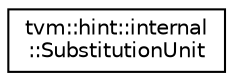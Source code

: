 digraph "Graphical Class Hierarchy"
{
  edge [fontname="Helvetica",fontsize="10",labelfontname="Helvetica",labelfontsize="10"];
  node [fontname="Helvetica",fontsize="10",shape=record];
  rankdir="LR";
  Node0 [label="tvm::hint::internal\l::SubstitutionUnit",height=0.2,width=0.4,color="black", fillcolor="white", style="filled",URL="$classtvm_1_1hint_1_1internal_1_1SubstitutionUnit.html"];
}
